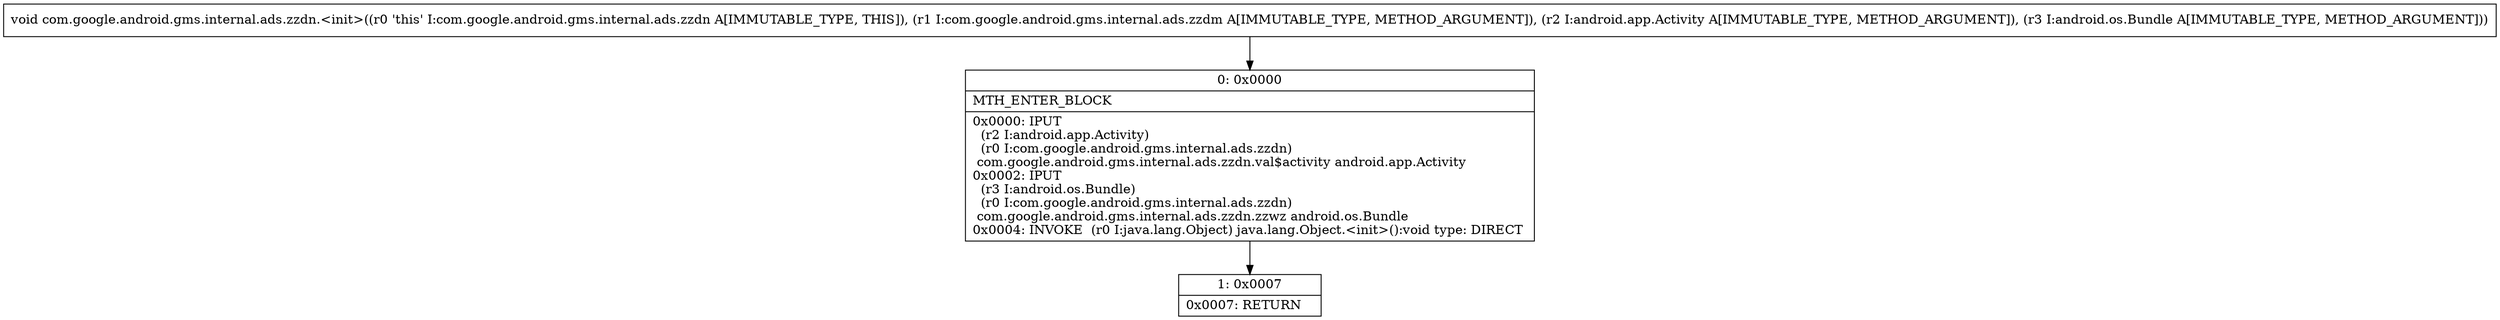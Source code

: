 digraph "CFG forcom.google.android.gms.internal.ads.zzdn.\<init\>(Lcom\/google\/android\/gms\/internal\/ads\/zzdm;Landroid\/app\/Activity;Landroid\/os\/Bundle;)V" {
Node_0 [shape=record,label="{0\:\ 0x0000|MTH_ENTER_BLOCK\l|0x0000: IPUT  \l  (r2 I:android.app.Activity)\l  (r0 I:com.google.android.gms.internal.ads.zzdn)\l com.google.android.gms.internal.ads.zzdn.val$activity android.app.Activity \l0x0002: IPUT  \l  (r3 I:android.os.Bundle)\l  (r0 I:com.google.android.gms.internal.ads.zzdn)\l com.google.android.gms.internal.ads.zzdn.zzwz android.os.Bundle \l0x0004: INVOKE  (r0 I:java.lang.Object) java.lang.Object.\<init\>():void type: DIRECT \l}"];
Node_1 [shape=record,label="{1\:\ 0x0007|0x0007: RETURN   \l}"];
MethodNode[shape=record,label="{void com.google.android.gms.internal.ads.zzdn.\<init\>((r0 'this' I:com.google.android.gms.internal.ads.zzdn A[IMMUTABLE_TYPE, THIS]), (r1 I:com.google.android.gms.internal.ads.zzdm A[IMMUTABLE_TYPE, METHOD_ARGUMENT]), (r2 I:android.app.Activity A[IMMUTABLE_TYPE, METHOD_ARGUMENT]), (r3 I:android.os.Bundle A[IMMUTABLE_TYPE, METHOD_ARGUMENT])) }"];
MethodNode -> Node_0;
Node_0 -> Node_1;
}

